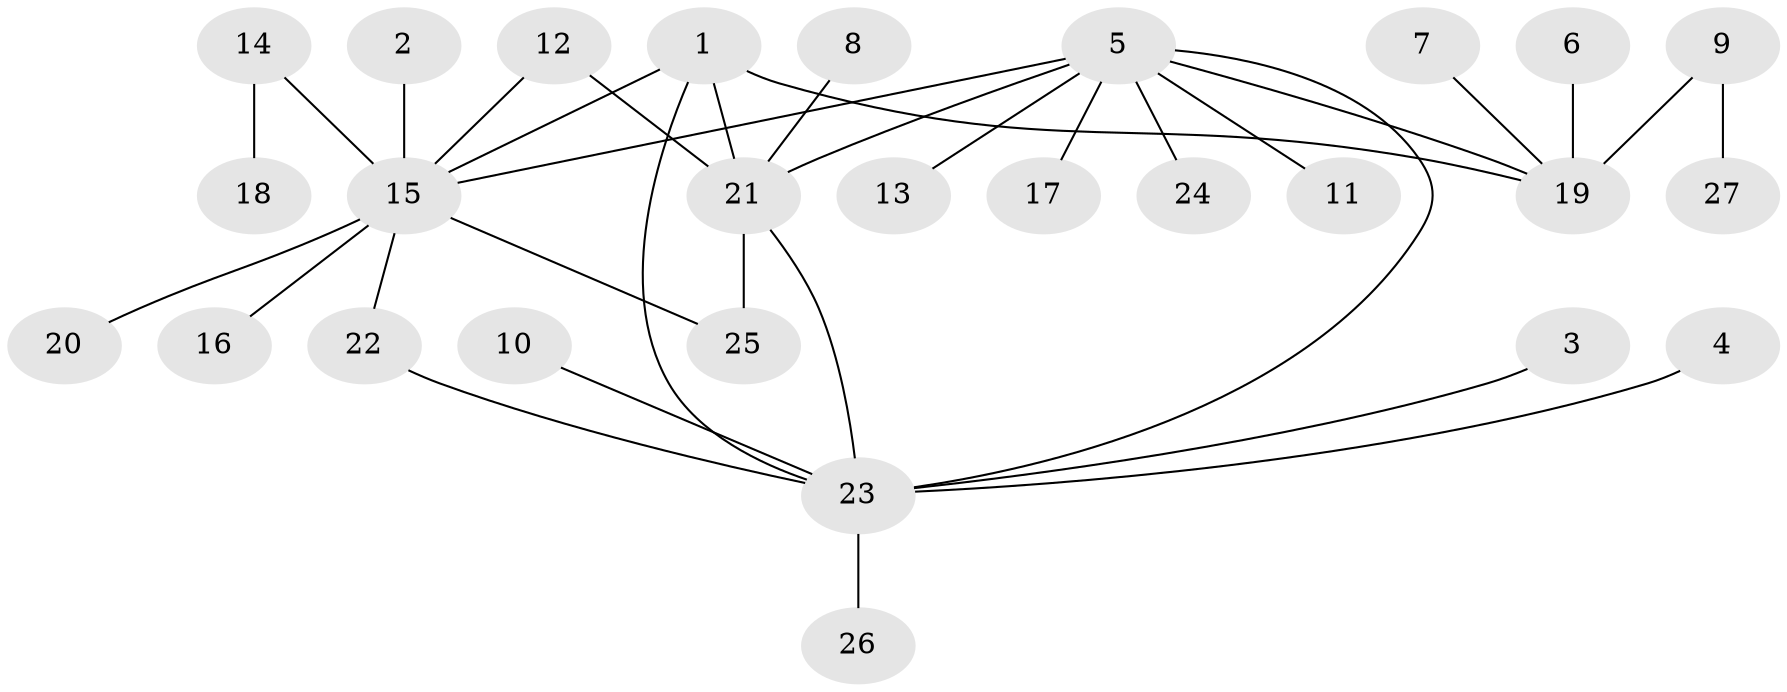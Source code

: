 // original degree distribution, {4: 0.018867924528301886, 6: 0.018867924528301886, 10: 0.03773584905660377, 2: 0.24528301886792453, 3: 0.11320754716981132, 7: 0.018867924528301886, 9: 0.018867924528301886, 1: 0.5283018867924528}
// Generated by graph-tools (version 1.1) at 2025/50/03/09/25 03:50:40]
// undirected, 27 vertices, 33 edges
graph export_dot {
graph [start="1"]
  node [color=gray90,style=filled];
  1;
  2;
  3;
  4;
  5;
  6;
  7;
  8;
  9;
  10;
  11;
  12;
  13;
  14;
  15;
  16;
  17;
  18;
  19;
  20;
  21;
  22;
  23;
  24;
  25;
  26;
  27;
  1 -- 15 [weight=1.0];
  1 -- 19 [weight=1.0];
  1 -- 21 [weight=1.0];
  1 -- 23 [weight=1.0];
  2 -- 15 [weight=1.0];
  3 -- 23 [weight=1.0];
  4 -- 23 [weight=1.0];
  5 -- 11 [weight=1.0];
  5 -- 13 [weight=1.0];
  5 -- 15 [weight=1.0];
  5 -- 17 [weight=1.0];
  5 -- 19 [weight=1.0];
  5 -- 21 [weight=1.0];
  5 -- 23 [weight=1.0];
  5 -- 24 [weight=1.0];
  6 -- 19 [weight=1.0];
  7 -- 19 [weight=1.0];
  8 -- 21 [weight=1.0];
  9 -- 19 [weight=1.0];
  9 -- 27 [weight=1.0];
  10 -- 23 [weight=1.0];
  12 -- 15 [weight=1.0];
  12 -- 21 [weight=1.0];
  14 -- 15 [weight=1.0];
  14 -- 18 [weight=1.0];
  15 -- 16 [weight=1.0];
  15 -- 20 [weight=1.0];
  15 -- 22 [weight=1.0];
  15 -- 25 [weight=1.0];
  21 -- 23 [weight=1.0];
  21 -- 25 [weight=1.0];
  22 -- 23 [weight=1.0];
  23 -- 26 [weight=1.0];
}
